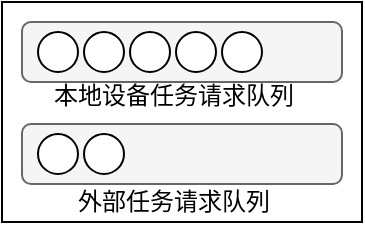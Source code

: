 <mxfile version="26.2.9">
  <diagram name="第 1 页" id="N1ktuMYxC0xjPU81t7EE">
    <mxGraphModel dx="534" dy="358" grid="1" gridSize="10" guides="1" tooltips="1" connect="1" arrows="1" fold="1" page="1" pageScale="1" pageWidth="827" pageHeight="1169" math="0" shadow="0">
      <root>
        <mxCell id="0" />
        <mxCell id="1" parent="0" />
        <mxCell id="xFbsaBaTl6VwVrB7iPjq-132" value="" style="rounded=0;whiteSpace=wrap;html=1;" vertex="1" parent="1">
          <mxGeometry x="260" y="410" width="180" height="110" as="geometry" />
        </mxCell>
        <mxCell id="xFbsaBaTl6VwVrB7iPjq-133" value="" style="rounded=1;whiteSpace=wrap;html=1;fillColor=#f5f5f5;fontColor=#333333;strokeColor=#666666;" vertex="1" parent="1">
          <mxGeometry x="270" y="420" width="160" height="30" as="geometry" />
        </mxCell>
        <mxCell id="xFbsaBaTl6VwVrB7iPjq-134" value="" style="rounded=1;whiteSpace=wrap;html=1;fillColor=#f5f5f5;fontColor=#333333;strokeColor=#666666;" vertex="1" parent="1">
          <mxGeometry x="270" y="471" width="160" height="30" as="geometry" />
        </mxCell>
        <mxCell id="xFbsaBaTl6VwVrB7iPjq-135" value="本地设备任务请求队列" style="text;html=1;align=center;verticalAlign=middle;whiteSpace=wrap;rounded=0;" vertex="1" parent="1">
          <mxGeometry x="278" y="442" width="136" height="30" as="geometry" />
        </mxCell>
        <mxCell id="xFbsaBaTl6VwVrB7iPjq-137" value="外部任务请求队列" style="text;html=1;align=center;verticalAlign=middle;whiteSpace=wrap;rounded=0;" vertex="1" parent="1">
          <mxGeometry x="278" y="495" width="136" height="30" as="geometry" />
        </mxCell>
        <mxCell id="xFbsaBaTl6VwVrB7iPjq-138" value="" style="ellipse;whiteSpace=wrap;html=1;aspect=fixed;" vertex="1" parent="1">
          <mxGeometry x="278" y="425" width="20" height="20" as="geometry" />
        </mxCell>
        <mxCell id="xFbsaBaTl6VwVrB7iPjq-139" value="" style="ellipse;whiteSpace=wrap;html=1;aspect=fixed;" vertex="1" parent="1">
          <mxGeometry x="301" y="425" width="20" height="20" as="geometry" />
        </mxCell>
        <mxCell id="xFbsaBaTl6VwVrB7iPjq-140" value="" style="ellipse;whiteSpace=wrap;html=1;aspect=fixed;" vertex="1" parent="1">
          <mxGeometry x="324" y="425" width="20" height="20" as="geometry" />
        </mxCell>
        <mxCell id="xFbsaBaTl6VwVrB7iPjq-141" value="" style="ellipse;whiteSpace=wrap;html=1;aspect=fixed;" vertex="1" parent="1">
          <mxGeometry x="347" y="425" width="20" height="20" as="geometry" />
        </mxCell>
        <mxCell id="xFbsaBaTl6VwVrB7iPjq-142" value="" style="ellipse;whiteSpace=wrap;html=1;aspect=fixed;" vertex="1" parent="1">
          <mxGeometry x="278" y="476" width="20" height="20" as="geometry" />
        </mxCell>
        <mxCell id="xFbsaBaTl6VwVrB7iPjq-143" value="" style="ellipse;whiteSpace=wrap;html=1;aspect=fixed;" vertex="1" parent="1">
          <mxGeometry x="370" y="425" width="20" height="20" as="geometry" />
        </mxCell>
        <mxCell id="xFbsaBaTl6VwVrB7iPjq-147" value="" style="ellipse;whiteSpace=wrap;html=1;aspect=fixed;" vertex="1" parent="1">
          <mxGeometry x="301" y="476" width="20" height="20" as="geometry" />
        </mxCell>
      </root>
    </mxGraphModel>
  </diagram>
</mxfile>

